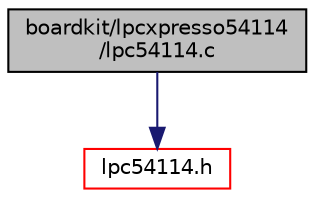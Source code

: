 digraph "boardkit/lpcxpresso54114/lpc54114.c"
{
  edge [fontname="Helvetica",fontsize="10",labelfontname="Helvetica",labelfontsize="10"];
  node [fontname="Helvetica",fontsize="10",shape=record];
  Node0 [label="boardkit/lpcxpresso54114\l/lpc54114.c",height=0.2,width=0.4,color="black", fillcolor="grey75", style="filled", fontcolor="black"];
  Node0 -> Node1 [color="midnightblue",fontsize="10",style="solid",fontname="Helvetica"];
  Node1 [label="lpc54114.h",height=0.2,width=0.4,color="red", fillcolor="white", style="filled",URL="$lpc54114_8h.html",tooltip="The lpc54114.h file defines GPIO pin mappings for LPCXpresso54114 board. "];
}
